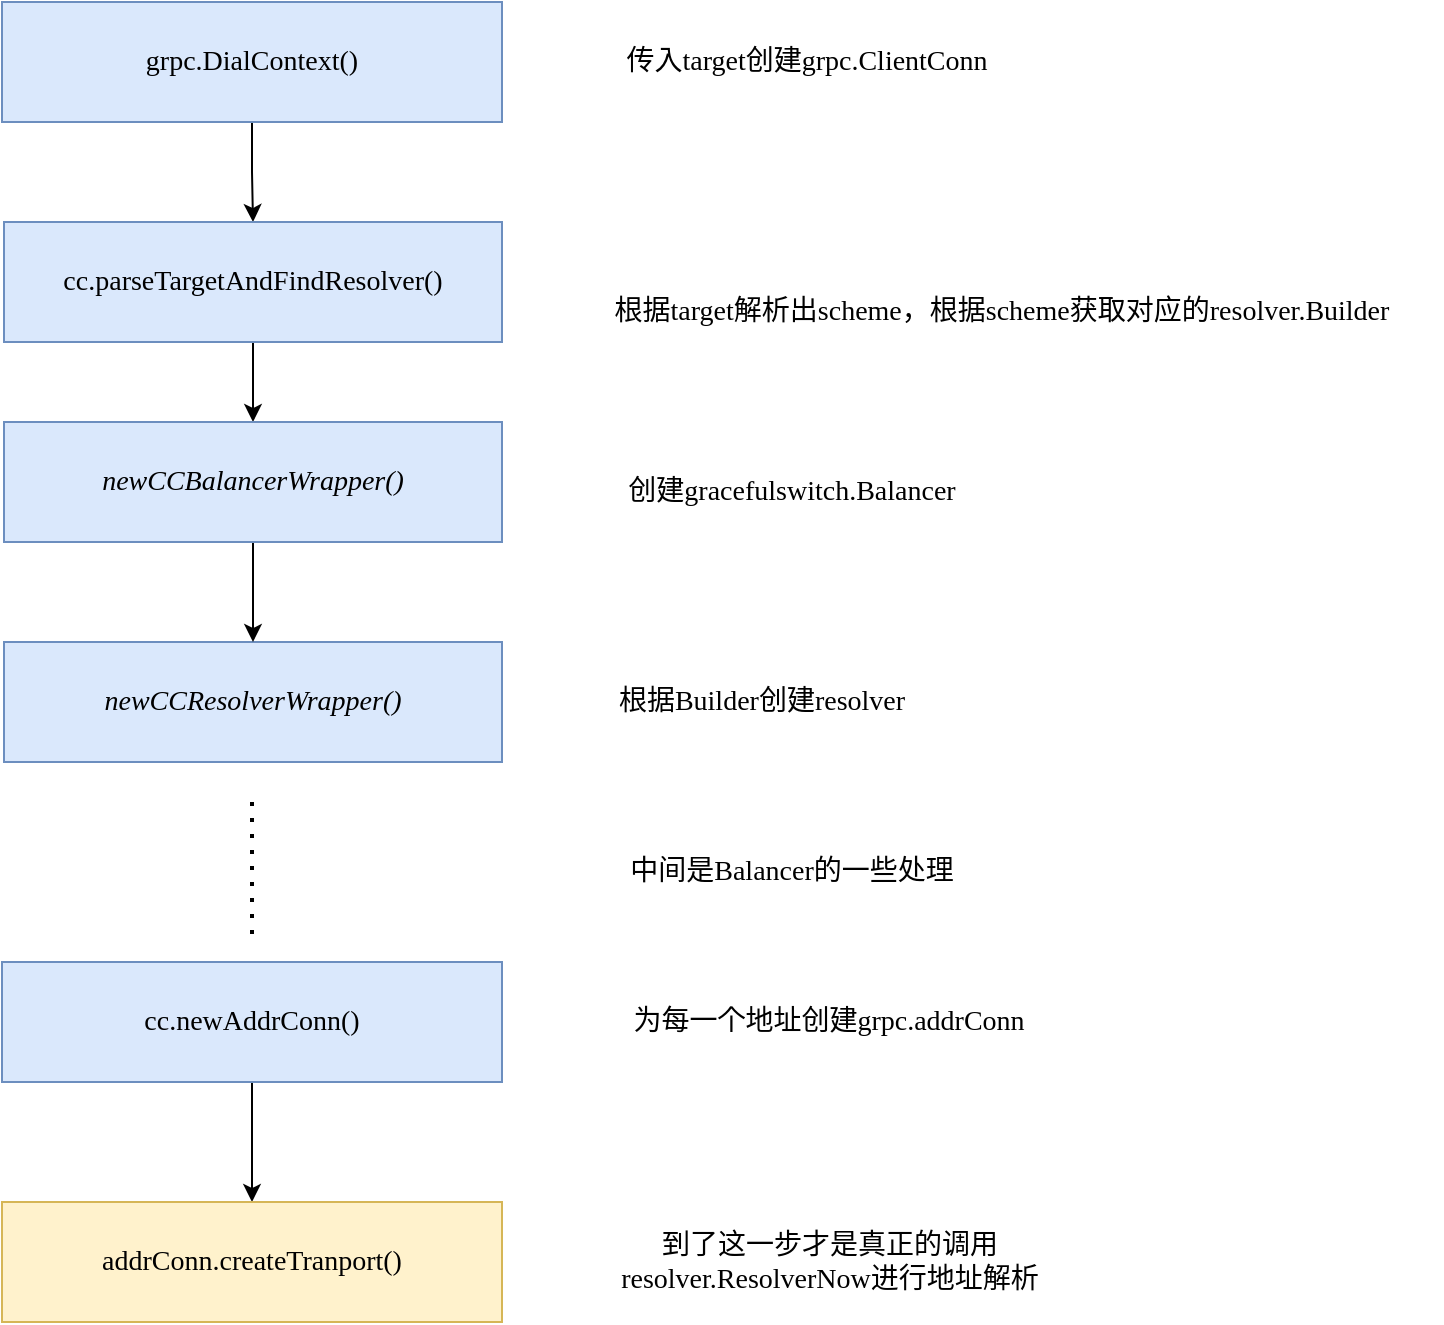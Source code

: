 <mxfile version="20.2.3" type="device"><diagram id="6hBcgGZs2iH-yatseVGf" name="第 1 页"><mxGraphModel dx="1209" dy="852" grid="1" gridSize="10" guides="1" tooltips="1" connect="1" arrows="1" fold="1" page="1" pageScale="1" pageWidth="827" pageHeight="1169" math="0" shadow="0"><root><mxCell id="0"/><mxCell id="1" parent="0"/><mxCell id="1KezIz731QiSwpMLyY5K-23" value="" style="edgeStyle=orthogonalEdgeStyle;rounded=0;orthogonalLoop=1;jettySize=auto;html=1;labelBackgroundColor=none;fontFamily=Comic Sans MS;fontSize=14;fontColor=default;" edge="1" parent="1" source="1KezIz731QiSwpMLyY5K-1" target="1KezIz731QiSwpMLyY5K-2"><mxGeometry relative="1" as="geometry"/></mxCell><mxCell id="1KezIz731QiSwpMLyY5K-1" value="grpc.DialContext()" style="rounded=0;whiteSpace=wrap;html=1;labelBackgroundColor=none;fontFamily=Comic Sans MS;fontSize=14;fillColor=#dae8fc;strokeColor=#6c8ebf;" vertex="1" parent="1"><mxGeometry x="90" y="80" width="250" height="60" as="geometry"/></mxCell><mxCell id="1KezIz731QiSwpMLyY5K-24" value="" style="edgeStyle=orthogonalEdgeStyle;rounded=0;orthogonalLoop=1;jettySize=auto;html=1;labelBackgroundColor=none;fontFamily=Comic Sans MS;fontSize=14;fontColor=default;" edge="1" parent="1" source="1KezIz731QiSwpMLyY5K-2" target="1KezIz731QiSwpMLyY5K-13"><mxGeometry relative="1" as="geometry"/></mxCell><mxCell id="1KezIz731QiSwpMLyY5K-2" value="cc.&lt;span style=&quot;font-size: 14px;&quot;&gt;parseTargetAndFindResolver()&lt;/span&gt;" style="rounded=0;whiteSpace=wrap;html=1;labelBackgroundColor=none;fontFamily=Comic Sans MS;fontSize=14;fillColor=#dae8fc;strokeColor=#6c8ebf;" vertex="1" parent="1"><mxGeometry x="91" y="190" width="249" height="60" as="geometry"/></mxCell><mxCell id="1KezIz731QiSwpMLyY5K-7" value="&lt;div style=&quot;font-size: 14px;&quot;&gt;&lt;div style=&quot;font-size: 14px;&quot;&gt;&lt;div style=&quot;font-size: 14px;&quot;&gt;&lt;div style=&quot;font-size: 14px;&quot;&gt;&lt;span style=&quot;font-style: italic; font-size: 14px;&quot;&gt;newCCResolverWrapper()&lt;/span&gt;&lt;/div&gt;&lt;/div&gt;&lt;/div&gt;&lt;/div&gt;" style="rounded=0;whiteSpace=wrap;html=1;labelBackgroundColor=none;fontFamily=Comic Sans MS;fontSize=14;fillColor=#dae8fc;strokeColor=#6c8ebf;" vertex="1" parent="1"><mxGeometry x="91" y="400" width="249" height="60" as="geometry"/></mxCell><mxCell id="1KezIz731QiSwpMLyY5K-10" value="传入target创建grpc.ClientConn" style="text;html=1;strokeColor=none;fillColor=none;align=center;verticalAlign=middle;whiteSpace=wrap;rounded=0;labelBackgroundColor=none;fontFamily=Comic Sans MS;fontColor=default;fontSize=14;" vertex="1" parent="1"><mxGeometry x="355" y="95" width="275" height="30" as="geometry"/></mxCell><mxCell id="1KezIz731QiSwpMLyY5K-25" value="" style="edgeStyle=orthogonalEdgeStyle;rounded=0;orthogonalLoop=1;jettySize=auto;html=1;labelBackgroundColor=none;fontFamily=Comic Sans MS;fontSize=14;fontColor=default;" edge="1" parent="1" source="1KezIz731QiSwpMLyY5K-13" target="1KezIz731QiSwpMLyY5K-7"><mxGeometry relative="1" as="geometry"/></mxCell><mxCell id="1KezIz731QiSwpMLyY5K-13" value="&lt;div style=&quot;font-size: 14px;&quot;&gt;&lt;div style=&quot;font-size: 14px;&quot;&gt;&lt;span style=&quot;font-style: italic; font-size: 14px;&quot;&gt;newCCBalancerWrapper()&lt;/span&gt;&lt;/div&gt;&lt;/div&gt;" style="rounded=0;whiteSpace=wrap;html=1;labelBackgroundColor=none;fontFamily=Comic Sans MS;fontSize=14;fillColor=#dae8fc;strokeColor=#6c8ebf;" vertex="1" parent="1"><mxGeometry x="91" y="290" width="249" height="60" as="geometry"/></mxCell><mxCell id="1KezIz731QiSwpMLyY5K-14" value="根据target解析出scheme，根据scheme获取对应的resolver.Builder" style="text;html=1;strokeColor=none;fillColor=none;align=center;verticalAlign=middle;whiteSpace=wrap;rounded=0;labelBackgroundColor=none;fontFamily=Comic Sans MS;fontColor=default;fontSize=14;" vertex="1" parent="1"><mxGeometry x="370" y="220" width="440" height="30" as="geometry"/></mxCell><mxCell id="1KezIz731QiSwpMLyY5K-15" style="edgeStyle=orthogonalEdgeStyle;rounded=0;orthogonalLoop=1;jettySize=auto;html=1;exitX=0.5;exitY=1;exitDx=0;exitDy=0;fontFamily=Comic Sans MS;fontColor=default;fontSize=14;labelBackgroundColor=none;" edge="1" parent="1" source="1KezIz731QiSwpMLyY5K-14" target="1KezIz731QiSwpMLyY5K-14"><mxGeometry relative="1" as="geometry"/></mxCell><mxCell id="1KezIz731QiSwpMLyY5K-16" value="创建&lt;span style=&quot;font-size: 14px;&quot;&gt;gracefulswitch&lt;/span&gt;&lt;span style=&quot;font-size: 14px;&quot;&gt;.&lt;/span&gt;&lt;span style=&quot;font-size: 14px;&quot;&gt;Balancer&lt;/span&gt;" style="text;html=1;strokeColor=none;fillColor=none;align=center;verticalAlign=middle;whiteSpace=wrap;rounded=0;labelBackgroundColor=none;fontFamily=Comic Sans MS;fontColor=default;fontSize=14;" vertex="1" parent="1"><mxGeometry x="370" y="310" width="230" height="30" as="geometry"/></mxCell><mxCell id="1KezIz731QiSwpMLyY5K-17" value="根据Builder创建resolver" style="text;html=1;strokeColor=none;fillColor=none;align=center;verticalAlign=middle;whiteSpace=wrap;rounded=0;labelBackgroundColor=none;fontFamily=Comic Sans MS;fontColor=default;fontSize=14;" vertex="1" parent="1"><mxGeometry x="390" y="415" width="160" height="30" as="geometry"/></mxCell><mxCell id="1KezIz731QiSwpMLyY5K-26" value="" style="edgeStyle=orthogonalEdgeStyle;rounded=0;orthogonalLoop=1;jettySize=auto;html=1;labelBackgroundColor=none;fontFamily=Comic Sans MS;fontSize=14;fontColor=default;" edge="1" parent="1" source="1KezIz731QiSwpMLyY5K-18" target="1KezIz731QiSwpMLyY5K-22"><mxGeometry relative="1" as="geometry"/></mxCell><mxCell id="1KezIz731QiSwpMLyY5K-18" value="&lt;div style=&quot;font-size: 14px;&quot;&gt;&lt;div style=&quot;font-size: 14px;&quot;&gt;&lt;span style=&quot;font-size: 14px;&quot;&gt;cc.newAddrConn()&lt;/span&gt;&lt;/div&gt;&lt;/div&gt;" style="rounded=0;whiteSpace=wrap;html=1;labelBackgroundColor=none;fontFamily=Comic Sans MS;fontSize=14;fillColor=#dae8fc;strokeColor=#6c8ebf;" vertex="1" parent="1"><mxGeometry x="90" y="560" width="250" height="60" as="geometry"/></mxCell><mxCell id="1KezIz731QiSwpMLyY5K-19" value="" style="endArrow=none;dashed=1;html=1;dashPattern=1 3;strokeWidth=2;rounded=0;labelBackgroundColor=none;fontFamily=Comic Sans MS;fontSize=14;fontColor=default;" edge="1" parent="1"><mxGeometry width="50" height="50" relative="1" as="geometry"><mxPoint x="215" y="480" as="sourcePoint"/><mxPoint x="215" y="550" as="targetPoint"/></mxGeometry></mxCell><mxCell id="1KezIz731QiSwpMLyY5K-20" value="为每一个地址创建grpc.addrConn" style="text;html=1;strokeColor=none;fillColor=none;align=center;verticalAlign=middle;whiteSpace=wrap;rounded=0;labelBackgroundColor=none;fontFamily=Comic Sans MS;fontSize=14;fontColor=default;" vertex="1" parent="1"><mxGeometry x="397" y="575" width="213" height="30" as="geometry"/></mxCell><mxCell id="1KezIz731QiSwpMLyY5K-22" value="&lt;div style=&quot;font-size: 14px;&quot;&gt;&lt;div style=&quot;font-size: 14px;&quot;&gt;addrConn.createTranport()&lt;/div&gt;&lt;/div&gt;" style="rounded=0;whiteSpace=wrap;html=1;labelBackgroundColor=none;fontFamily=Comic Sans MS;fontSize=14;fillColor=#fff2cc;strokeColor=#d6b656;" vertex="1" parent="1"><mxGeometry x="90" y="680" width="250" height="60" as="geometry"/></mxCell><mxCell id="1KezIz731QiSwpMLyY5K-27" value="到了这一步才是真正的调用resolver.ResolverNow进行地址解析" style="text;html=1;strokeColor=none;fillColor=none;align=center;verticalAlign=middle;whiteSpace=wrap;rounded=0;labelBackgroundColor=none;fontFamily=Comic Sans MS;fontSize=14;fontColor=default;" vertex="1" parent="1"><mxGeometry x="383.5" y="695" width="240" height="30" as="geometry"/></mxCell><mxCell id="1KezIz731QiSwpMLyY5K-28" style="edgeStyle=orthogonalEdgeStyle;rounded=0;orthogonalLoop=1;jettySize=auto;html=1;exitX=0.5;exitY=1;exitDx=0;exitDy=0;labelBackgroundColor=none;fontFamily=Comic Sans MS;fontSize=14;fontColor=default;" edge="1" parent="1" source="1KezIz731QiSwpMLyY5K-27" target="1KezIz731QiSwpMLyY5K-27"><mxGeometry relative="1" as="geometry"/></mxCell><mxCell id="1KezIz731QiSwpMLyY5K-29" value="中间是Balancer的一些处理" style="text;html=1;strokeColor=none;fillColor=none;align=center;verticalAlign=middle;whiteSpace=wrap;rounded=0;labelBackgroundColor=none;fontFamily=Comic Sans MS;fontSize=14;fontColor=default;" vertex="1" parent="1"><mxGeometry x="397" y="500" width="176" height="30" as="geometry"/></mxCell></root></mxGraphModel></diagram></mxfile>